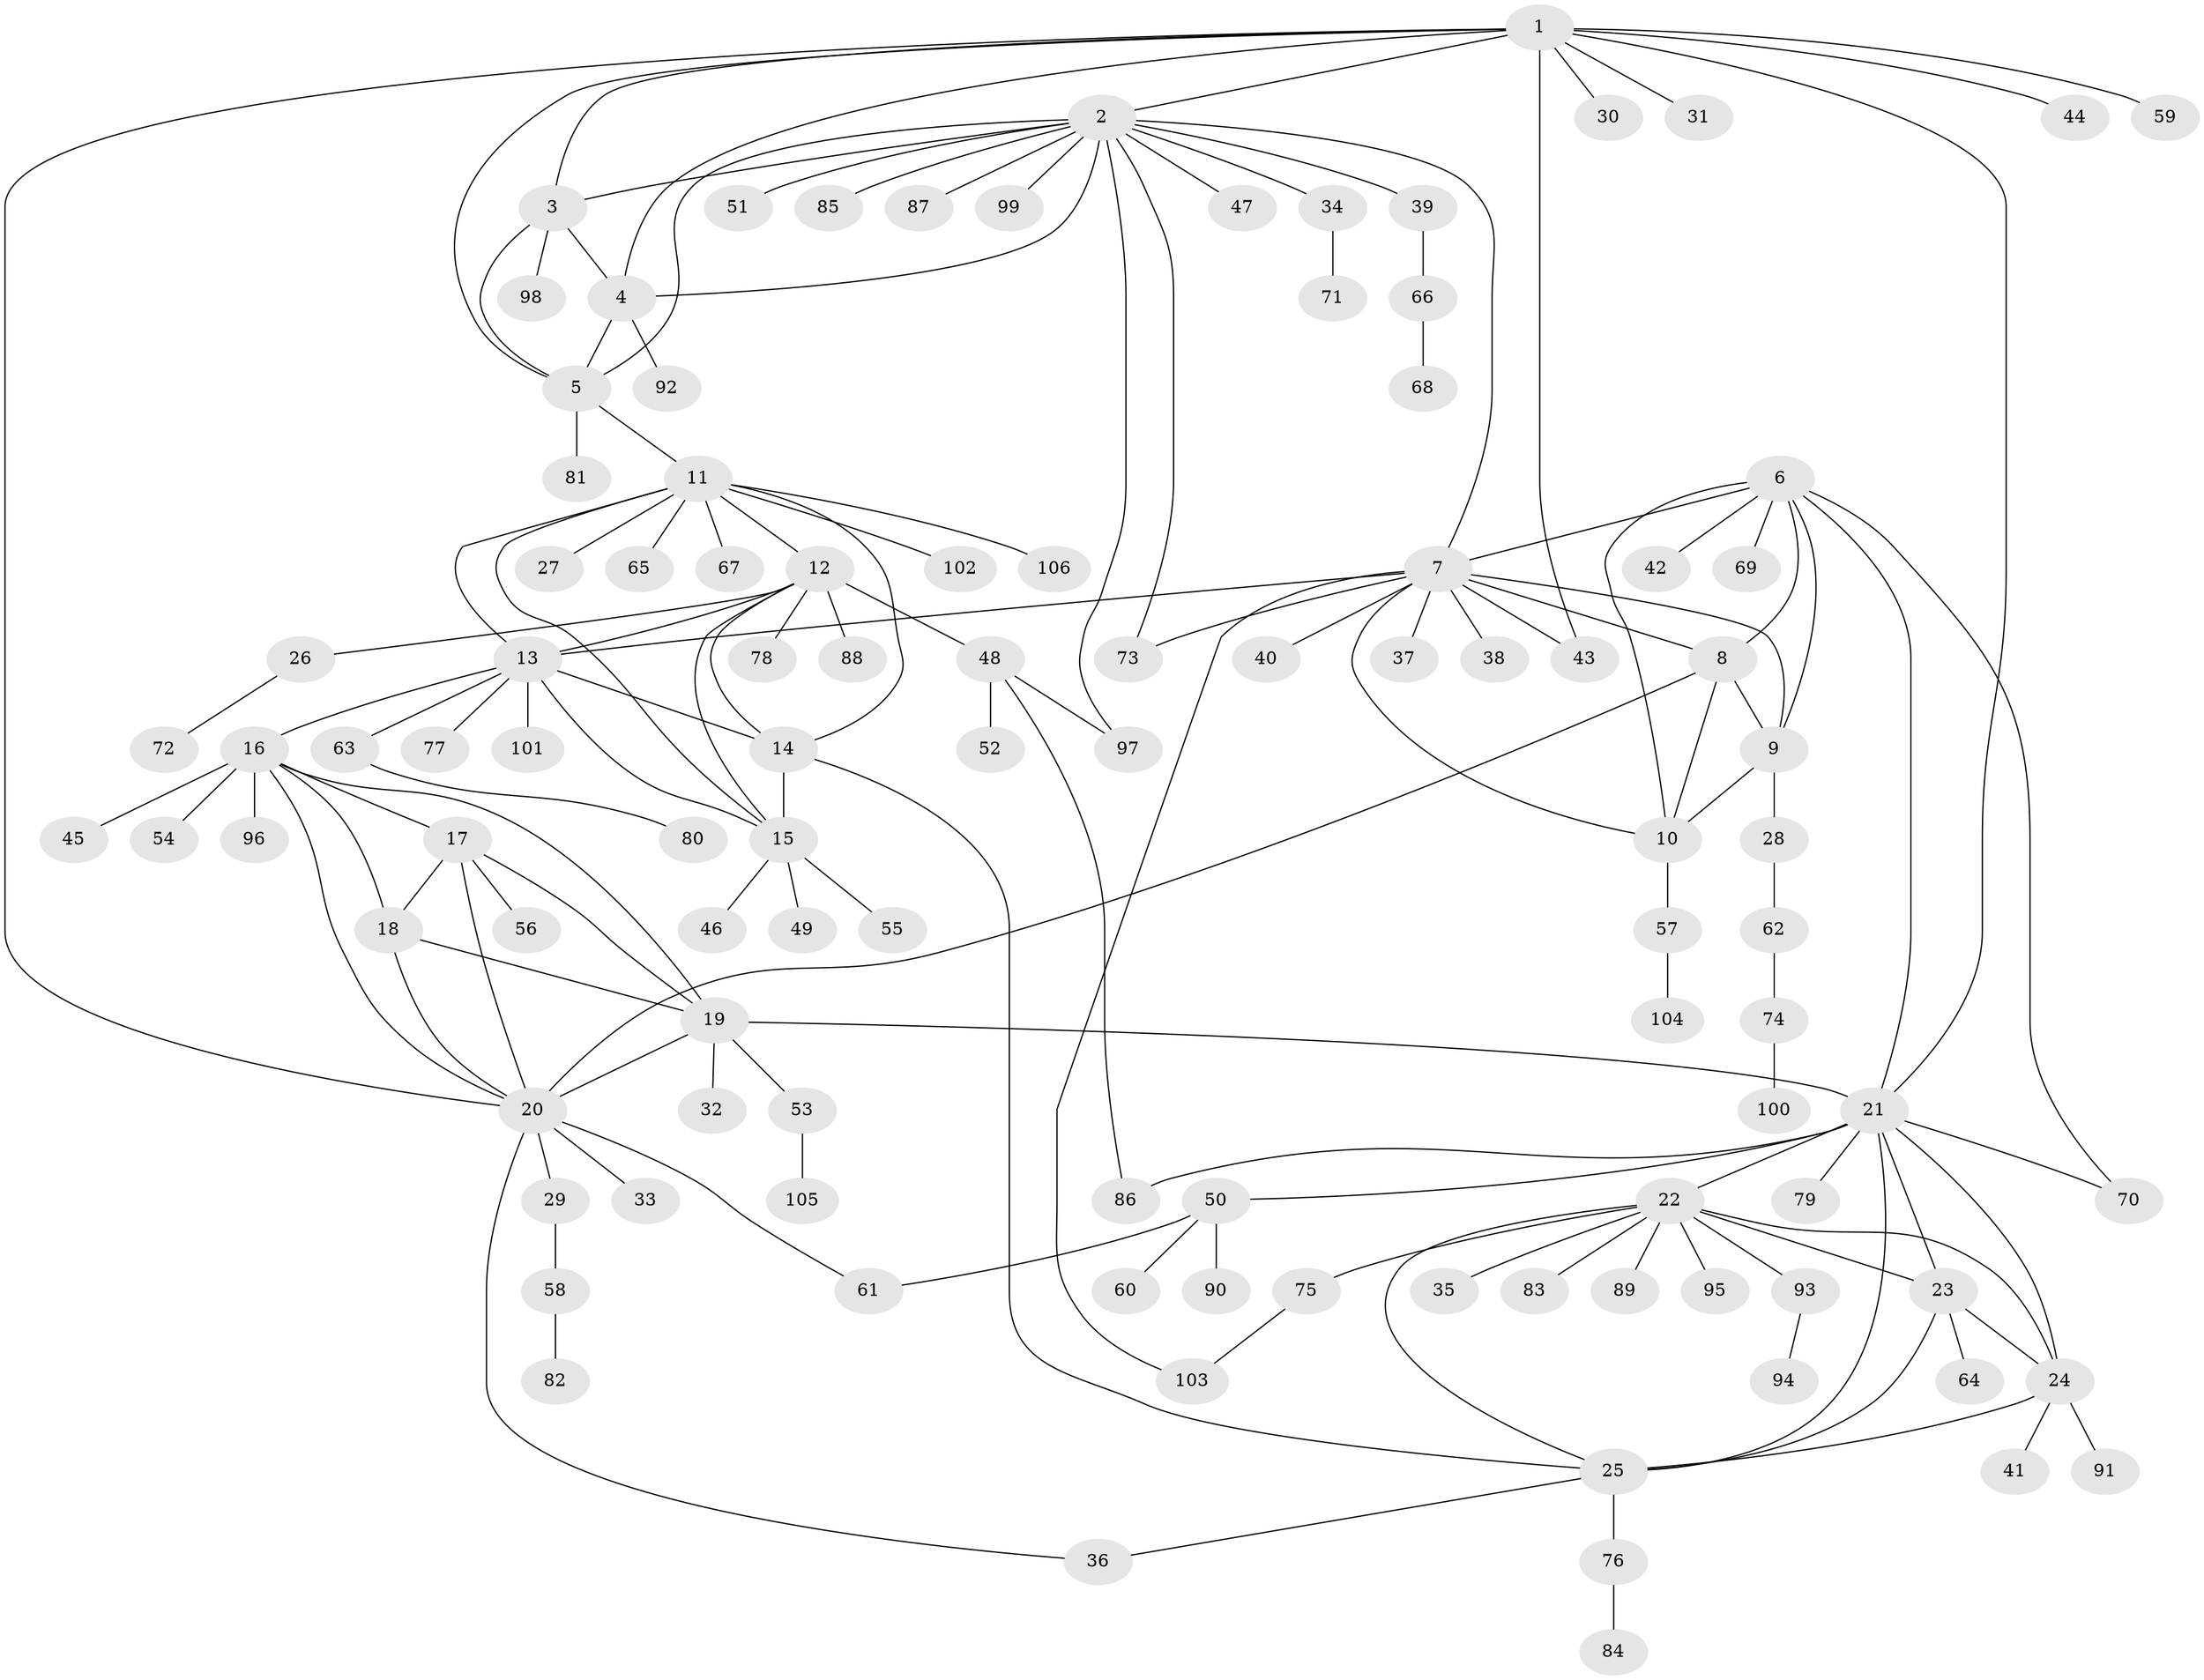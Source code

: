 // Generated by graph-tools (version 1.1) at 2025/02/03/09/25 03:02:32]
// undirected, 106 vertices, 149 edges
graph export_dot {
graph [start="1"]
  node [color=gray90,style=filled];
  1;
  2;
  3;
  4;
  5;
  6;
  7;
  8;
  9;
  10;
  11;
  12;
  13;
  14;
  15;
  16;
  17;
  18;
  19;
  20;
  21;
  22;
  23;
  24;
  25;
  26;
  27;
  28;
  29;
  30;
  31;
  32;
  33;
  34;
  35;
  36;
  37;
  38;
  39;
  40;
  41;
  42;
  43;
  44;
  45;
  46;
  47;
  48;
  49;
  50;
  51;
  52;
  53;
  54;
  55;
  56;
  57;
  58;
  59;
  60;
  61;
  62;
  63;
  64;
  65;
  66;
  67;
  68;
  69;
  70;
  71;
  72;
  73;
  74;
  75;
  76;
  77;
  78;
  79;
  80;
  81;
  82;
  83;
  84;
  85;
  86;
  87;
  88;
  89;
  90;
  91;
  92;
  93;
  94;
  95;
  96;
  97;
  98;
  99;
  100;
  101;
  102;
  103;
  104;
  105;
  106;
  1 -- 2;
  1 -- 3;
  1 -- 4;
  1 -- 5;
  1 -- 20;
  1 -- 21;
  1 -- 30;
  1 -- 31;
  1 -- 43;
  1 -- 44;
  1 -- 59;
  2 -- 3;
  2 -- 4;
  2 -- 5;
  2 -- 7;
  2 -- 34;
  2 -- 39;
  2 -- 47;
  2 -- 51;
  2 -- 73;
  2 -- 85;
  2 -- 87;
  2 -- 97;
  2 -- 99;
  3 -- 4;
  3 -- 5;
  3 -- 98;
  4 -- 5;
  4 -- 92;
  5 -- 11;
  5 -- 81;
  6 -- 7;
  6 -- 8;
  6 -- 9;
  6 -- 10;
  6 -- 21;
  6 -- 42;
  6 -- 69;
  6 -- 70;
  7 -- 8;
  7 -- 9;
  7 -- 10;
  7 -- 13;
  7 -- 37;
  7 -- 38;
  7 -- 40;
  7 -- 43;
  7 -- 73;
  7 -- 103;
  8 -- 9;
  8 -- 10;
  8 -- 20;
  9 -- 10;
  9 -- 28;
  10 -- 57;
  11 -- 12;
  11 -- 13;
  11 -- 14;
  11 -- 15;
  11 -- 27;
  11 -- 65;
  11 -- 67;
  11 -- 102;
  11 -- 106;
  12 -- 13;
  12 -- 14;
  12 -- 15;
  12 -- 26;
  12 -- 48;
  12 -- 78;
  12 -- 88;
  13 -- 14;
  13 -- 15;
  13 -- 16;
  13 -- 63;
  13 -- 77;
  13 -- 101;
  14 -- 15;
  14 -- 25;
  15 -- 46;
  15 -- 49;
  15 -- 55;
  16 -- 17;
  16 -- 18;
  16 -- 19;
  16 -- 20;
  16 -- 45;
  16 -- 54;
  16 -- 96;
  17 -- 18;
  17 -- 19;
  17 -- 20;
  17 -- 56;
  18 -- 19;
  18 -- 20;
  19 -- 20;
  19 -- 21;
  19 -- 32;
  19 -- 53;
  20 -- 29;
  20 -- 33;
  20 -- 36;
  20 -- 61;
  21 -- 22;
  21 -- 23;
  21 -- 24;
  21 -- 25;
  21 -- 50;
  21 -- 70;
  21 -- 79;
  21 -- 86;
  22 -- 23;
  22 -- 24;
  22 -- 25;
  22 -- 35;
  22 -- 75;
  22 -- 83;
  22 -- 89;
  22 -- 93;
  22 -- 95;
  23 -- 24;
  23 -- 25;
  23 -- 64;
  24 -- 25;
  24 -- 41;
  24 -- 91;
  25 -- 36;
  25 -- 76;
  26 -- 72;
  28 -- 62;
  29 -- 58;
  34 -- 71;
  39 -- 66;
  48 -- 52;
  48 -- 86;
  48 -- 97;
  50 -- 60;
  50 -- 61;
  50 -- 90;
  53 -- 105;
  57 -- 104;
  58 -- 82;
  62 -- 74;
  63 -- 80;
  66 -- 68;
  74 -- 100;
  75 -- 103;
  76 -- 84;
  93 -- 94;
}
